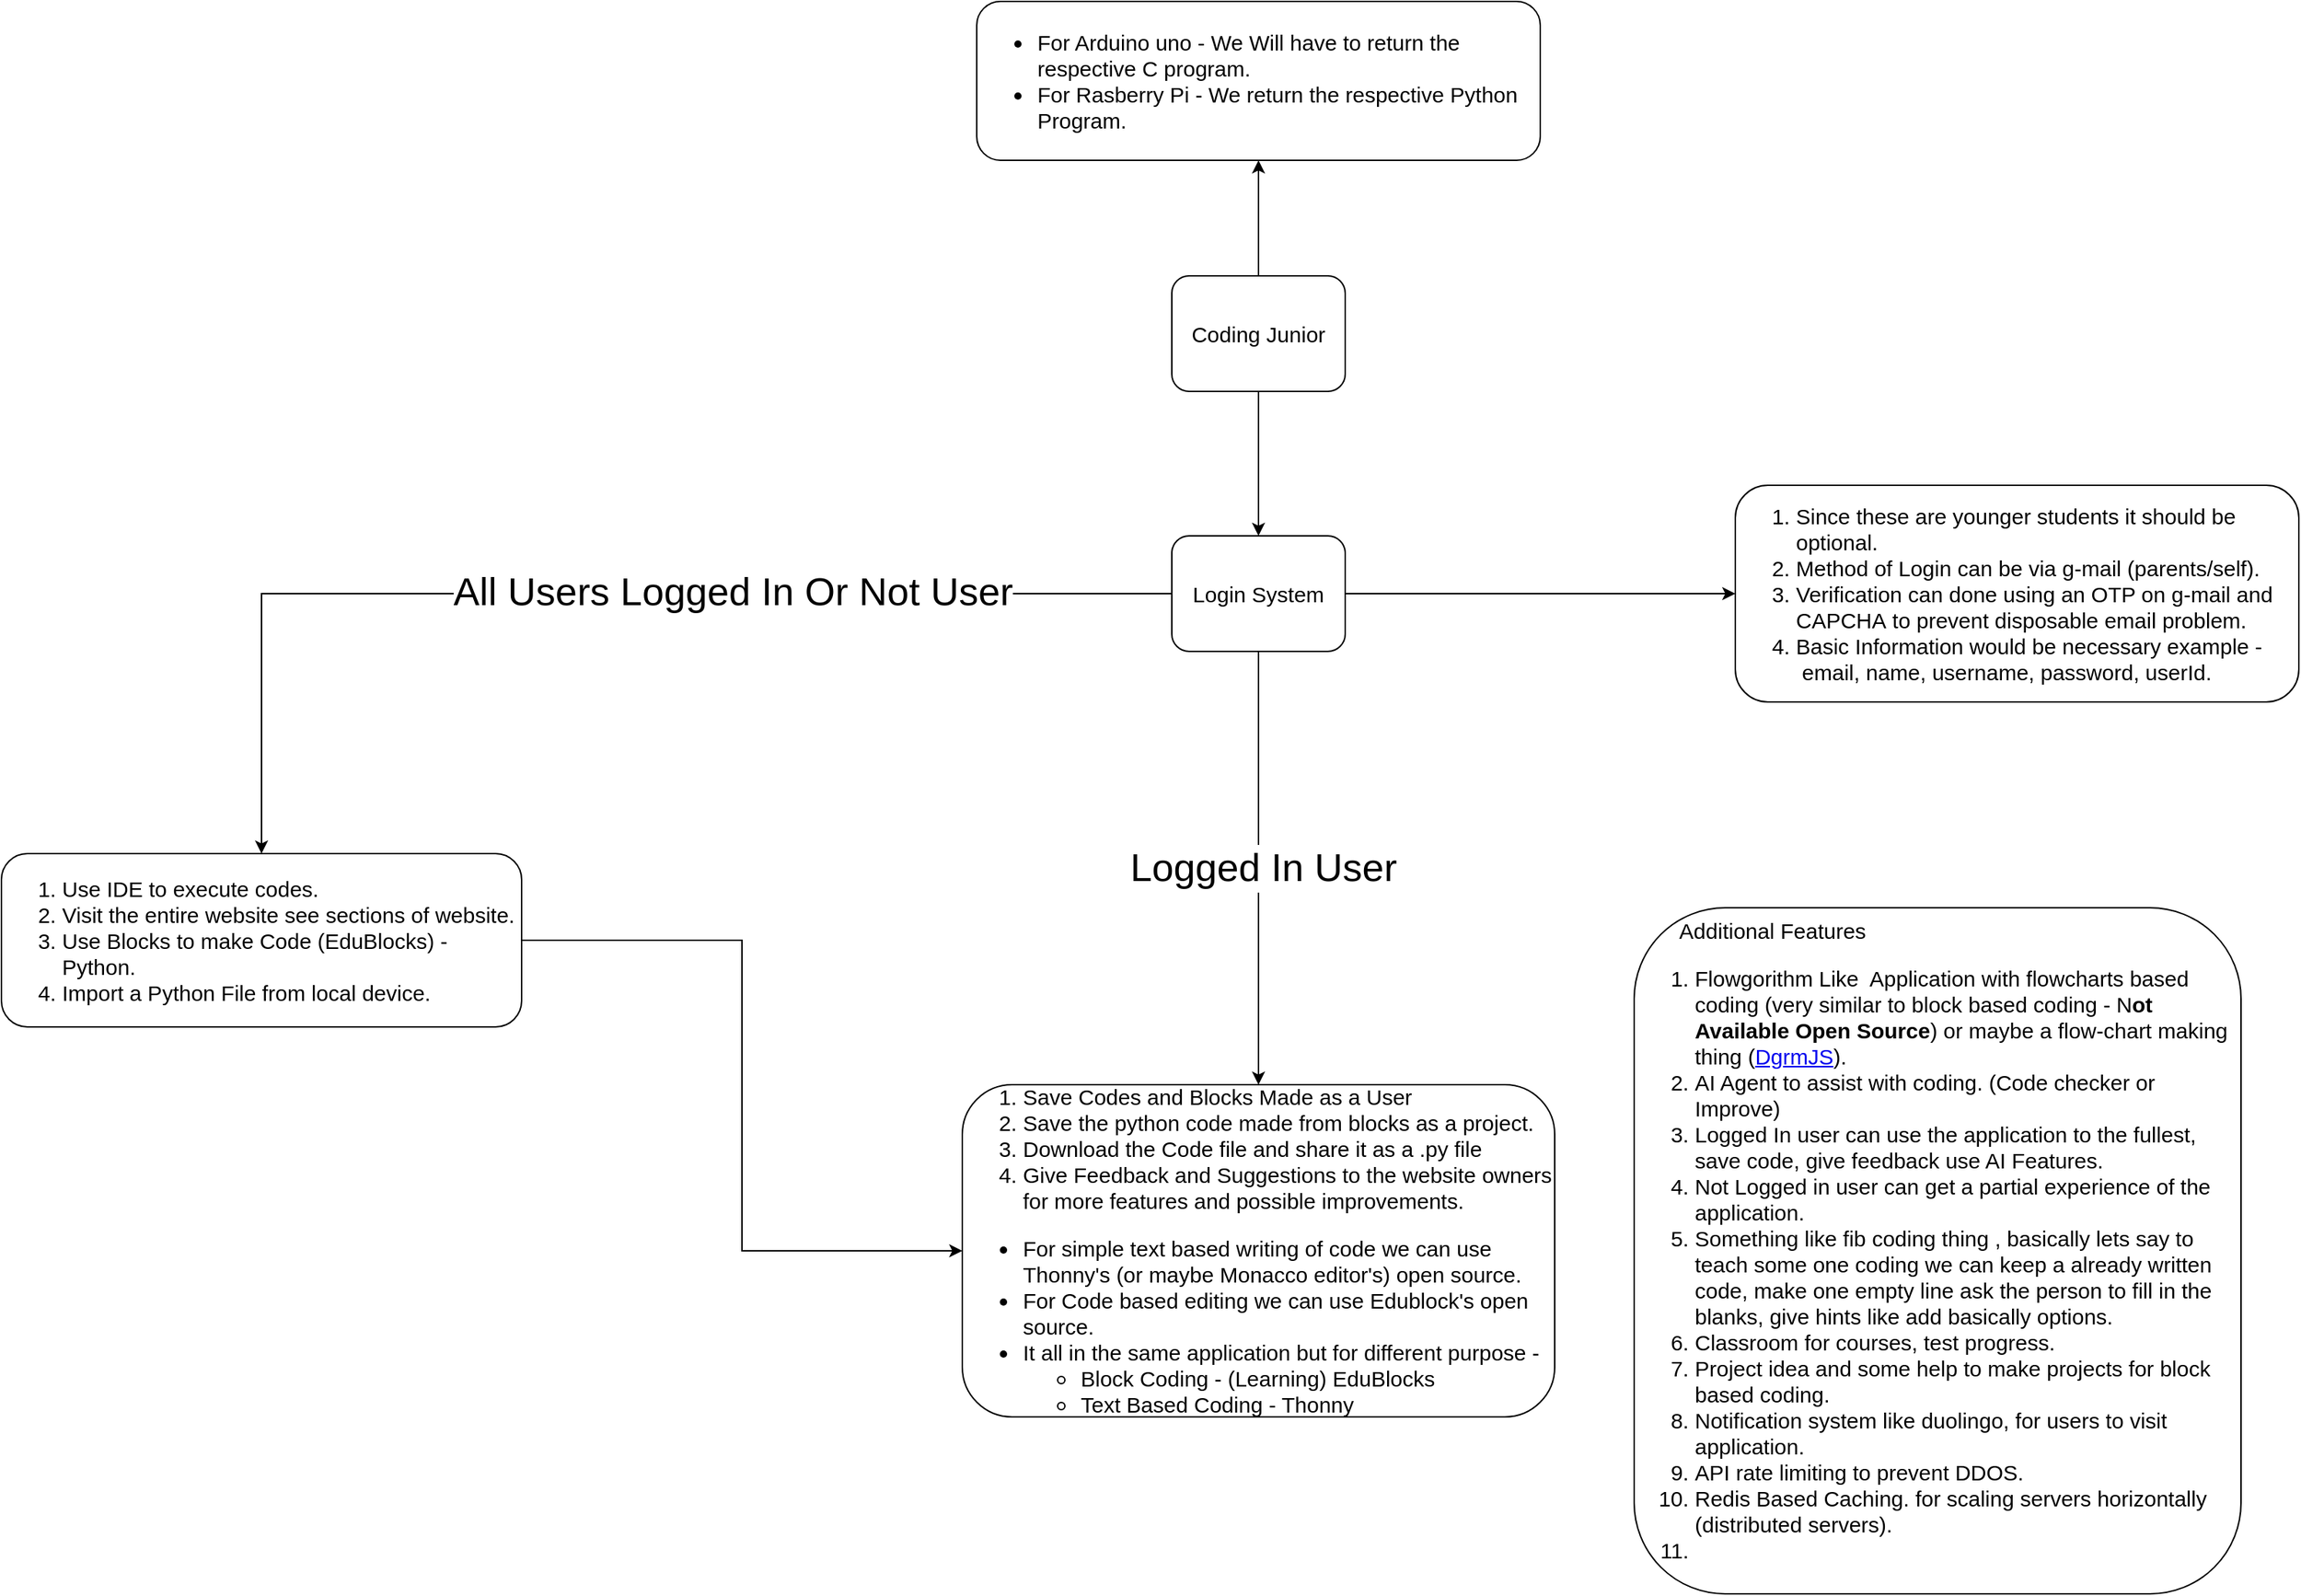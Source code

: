 <mxfile version="27.0.2">
  <diagram name="Page-1" id="27JIksZOyUg7H0xSe7Qw">
    <mxGraphModel dx="1833" dy="1674" grid="1" gridSize="10" guides="1" tooltips="1" connect="1" arrows="1" fold="1" page="1" pageScale="1" pageWidth="850" pageHeight="1100" math="0" shadow="0">
      <root>
        <mxCell id="0" />
        <mxCell id="1" parent="0" />
        <mxCell id="-FAzzV84QFnnn3e9Tf60-6" style="edgeStyle=orthogonalEdgeStyle;rounded=0;orthogonalLoop=1;jettySize=auto;html=1;" parent="1" source="-FAzzV84QFnnn3e9Tf60-1" target="-FAzzV84QFnnn3e9Tf60-4" edge="1">
          <mxGeometry relative="1" as="geometry" />
        </mxCell>
        <mxCell id="-FAzzV84QFnnn3e9Tf60-26" value="" style="edgeStyle=orthogonalEdgeStyle;rounded=0;orthogonalLoop=1;jettySize=auto;html=1;" parent="1" source="-FAzzV84QFnnn3e9Tf60-1" target="-FAzzV84QFnnn3e9Tf60-25" edge="1">
          <mxGeometry relative="1" as="geometry" />
        </mxCell>
        <mxCell id="-FAzzV84QFnnn3e9Tf60-1" value="Coding Junior" style="rounded=1;whiteSpace=wrap;html=1;fontSize=15;" parent="1" vertex="1">
          <mxGeometry x="280" y="40" width="120" height="80" as="geometry" />
        </mxCell>
        <mxCell id="-FAzzV84QFnnn3e9Tf60-11" style="edgeStyle=orthogonalEdgeStyle;rounded=0;orthogonalLoop=1;jettySize=auto;html=1;" parent="1" source="-FAzzV84QFnnn3e9Tf60-4" target="-FAzzV84QFnnn3e9Tf60-10" edge="1">
          <mxGeometry relative="1" as="geometry" />
        </mxCell>
        <mxCell id="-FAzzV84QFnnn3e9Tf60-13" value="" style="edgeStyle=orthogonalEdgeStyle;rounded=0;orthogonalLoop=1;jettySize=auto;html=1;" parent="1" source="-FAzzV84QFnnn3e9Tf60-4" target="-FAzzV84QFnnn3e9Tf60-12" edge="1">
          <mxGeometry relative="1" as="geometry" />
        </mxCell>
        <mxCell id="-FAzzV84QFnnn3e9Tf60-14" value="Logged In User" style="edgeLabel;html=1;align=center;verticalAlign=middle;resizable=0;points=[];fontSize=27;" parent="-FAzzV84QFnnn3e9Tf60-13" vertex="1" connectable="0">
          <mxGeometry x="0.001" y="3" relative="1" as="geometry">
            <mxPoint as="offset" />
          </mxGeometry>
        </mxCell>
        <mxCell id="-FAzzV84QFnnn3e9Tf60-18" style="edgeStyle=orthogonalEdgeStyle;rounded=0;orthogonalLoop=1;jettySize=auto;html=1;" parent="1" source="-FAzzV84QFnnn3e9Tf60-4" target="-FAzzV84QFnnn3e9Tf60-17" edge="1">
          <mxGeometry relative="1" as="geometry" />
        </mxCell>
        <mxCell id="-FAzzV84QFnnn3e9Tf60-21" value="&lt;span style=&quot;font-size: 27px;&quot;&gt;All Users Logged In Or Not User&lt;/span&gt;" style="edgeLabel;html=1;align=center;verticalAlign=middle;resizable=0;points=[];" parent="-FAzzV84QFnnn3e9Tf60-18" vertex="1" connectable="0">
          <mxGeometry x="-0.249" y="-1" relative="1" as="geometry">
            <mxPoint as="offset" />
          </mxGeometry>
        </mxCell>
        <mxCell id="-FAzzV84QFnnn3e9Tf60-4" value="Login System" style="rounded=1;whiteSpace=wrap;html=1;fontSize=15;" parent="1" vertex="1">
          <mxGeometry x="280" y="220" width="120" height="80" as="geometry" />
        </mxCell>
        <mxCell id="-FAzzV84QFnnn3e9Tf60-10" value="&lt;ol&gt;&lt;li&gt;Since these are younger students it should be optional.&lt;/li&gt;&lt;li&gt;Method of Login can be via g-mail (parents/self).&lt;/li&gt;&lt;li&gt;Verification can done using an OTP on g-mail and CAPCHA&lt;span style=&quot;text-align: center; background-color: transparent; color: light-dark(rgb(0, 0, 0), rgb(255, 255, 255));&quot;&gt;&amp;nbsp;to prevent disposable email problem.&lt;/span&gt;&lt;/li&gt;&lt;li&gt;&lt;span style=&quot;text-align: center; background-color: transparent; color: light-dark(rgb(0, 0, 0), rgb(255, 255, 255));&quot;&gt;Basic Information would be necessary example -&amp;nbsp; &amp;nbsp; &amp;nbsp;email, name, username, password, userId.&lt;/span&gt;&lt;/li&gt;&lt;/ol&gt;" style="rounded=1;whiteSpace=wrap;html=1;fontSize=15;align=left;" parent="1" vertex="1">
          <mxGeometry x="670" y="185" width="390" height="150" as="geometry" />
        </mxCell>
        <mxCell id="-FAzzV84QFnnn3e9Tf60-12" value="&lt;ol&gt;&lt;li&gt;Save Codes and Blocks Made as a User&amp;nbsp;&lt;/li&gt;&lt;li&gt;Save the python code made from blocks as a project.&lt;/li&gt;&lt;li&gt;Download the Code file and share it as a .py file&lt;/li&gt;&lt;li&gt;Give Feedback and Suggestions to the website owners for more features and possible improvements.&lt;/li&gt;&lt;/ol&gt;&lt;div&gt;&lt;ul&gt;&lt;li&gt;For simple text based writing of code we can use Thonny&#39;s (or maybe Monacco editor&#39;s)&amp;nbsp;open source.&lt;/li&gt;&lt;li&gt;For Code based editing we can use Edublock&#39;s open source.&lt;/li&gt;&lt;li&gt;It all in the same application but for different purpose -&amp;nbsp;&lt;/li&gt;&lt;ul&gt;&lt;li&gt;Block Coding - (Learning) EduBlocks&lt;/li&gt;&lt;li&gt;Text Based Coding - Thonny&amp;nbsp;&lt;/li&gt;&lt;/ul&gt;&lt;/ul&gt;&lt;/div&gt;" style="whiteSpace=wrap;html=1;fontSize=15;rounded=1;align=left;" parent="1" vertex="1">
          <mxGeometry x="135" y="600" width="410" height="230" as="geometry" />
        </mxCell>
        <mxCell id="-FAzzV84QFnnn3e9Tf60-29" style="edgeStyle=orthogonalEdgeStyle;rounded=0;orthogonalLoop=1;jettySize=auto;html=1;entryX=0;entryY=0.5;entryDx=0;entryDy=0;" parent="1" source="-FAzzV84QFnnn3e9Tf60-17" target="-FAzzV84QFnnn3e9Tf60-12" edge="1">
          <mxGeometry relative="1" as="geometry" />
        </mxCell>
        <mxCell id="-FAzzV84QFnnn3e9Tf60-17" value="&lt;ol&gt;&lt;li&gt;Use IDE to execute codes.&lt;/li&gt;&lt;li&gt;Visit the entire website see sections of website.&lt;/li&gt;&lt;li&gt;Use Blocks to make Code (EduBlocks) - Python.&lt;/li&gt;&lt;li&gt;Import a Python File from local device.&lt;/li&gt;&lt;/ol&gt;" style="whiteSpace=wrap;html=1;fontSize=15;rounded=1;align=left;" parent="1" vertex="1">
          <mxGeometry x="-530" y="440" width="360" height="120" as="geometry" />
        </mxCell>
        <mxCell id="-FAzzV84QFnnn3e9Tf60-25" value="&lt;ul&gt;&lt;li&gt;For Arduino uno -&amp;nbsp;&lt;span style=&quot;background-color: transparent; color: light-dark(rgb(0, 0, 0), rgb(255, 255, 255));&quot;&gt;We Will have to return the respective C program.&lt;/span&gt;&lt;/li&gt;&lt;li&gt;&lt;span style=&quot;background-color: transparent; color: light-dark(rgb(0, 0, 0), rgb(255, 255, 255));&quot;&gt;For Rasberry Pi - We return the respective Python Program.&amp;nbsp;&lt;/span&gt;&lt;/li&gt;&lt;/ul&gt;" style="rounded=1;whiteSpace=wrap;html=1;fontSize=15;align=left;" parent="1" vertex="1">
          <mxGeometry x="145" y="-150" width="390" height="110" as="geometry" />
        </mxCell>
        <mxCell id="-FAzzV84QFnnn3e9Tf60-28" value="&lt;div&gt;&amp;nbsp; &amp;nbsp; &amp;nbsp; &amp;nbsp;Additional Features&amp;nbsp;&lt;/div&gt;&lt;div&gt;&lt;ol&gt;&lt;li&gt;Flowgorithm Like&amp;nbsp; Application with flowcharts based coding (very similar to block based coding - N&lt;b&gt;ot Available Open Source&lt;/b&gt;) or maybe a flow-chart making thing (&lt;a href=&quot;https://github.com/AlexeyBoiko/DgrmJS&quot;&gt;DgrmJS&lt;/a&gt;).&amp;nbsp;&amp;nbsp;&lt;/li&gt;&lt;li&gt;AI Agent to assist with coding. (Code checker or Improve)&lt;/li&gt;&lt;li&gt;Logged In user can use the application to the fullest, save code, give feedback use AI Features.&lt;/li&gt;&lt;li&gt;Not Logged in user can get a partial experience of the application.&amp;nbsp;&lt;/li&gt;&lt;li&gt;Something like fib coding thing , basically lets say to teach some one coding we can keep a already written code, make one empty line ask the person to fill in the blanks, give hints like add basically options.&lt;/li&gt;&lt;li&gt;Classroom for courses, test progress.&lt;/li&gt;&lt;li&gt;Project idea and some help to make projects for block based coding.&lt;/li&gt;&lt;li&gt;Notification system like duolingo, for users to visit application.&lt;/li&gt;&lt;li&gt;API rate limiting to prevent DDOS.&lt;/li&gt;&lt;li&gt;Redis Based Caching. for scaling servers horizontally (distributed servers).&lt;/li&gt;&lt;li&gt;&lt;br&gt;&lt;/li&gt;&lt;/ol&gt;&lt;/div&gt;" style="whiteSpace=wrap;html=1;fontSize=15;rounded=1;align=left;" parent="1" vertex="1">
          <mxGeometry x="600" y="477.5" width="420" height="475" as="geometry" />
        </mxCell>
      </root>
    </mxGraphModel>
  </diagram>
</mxfile>
